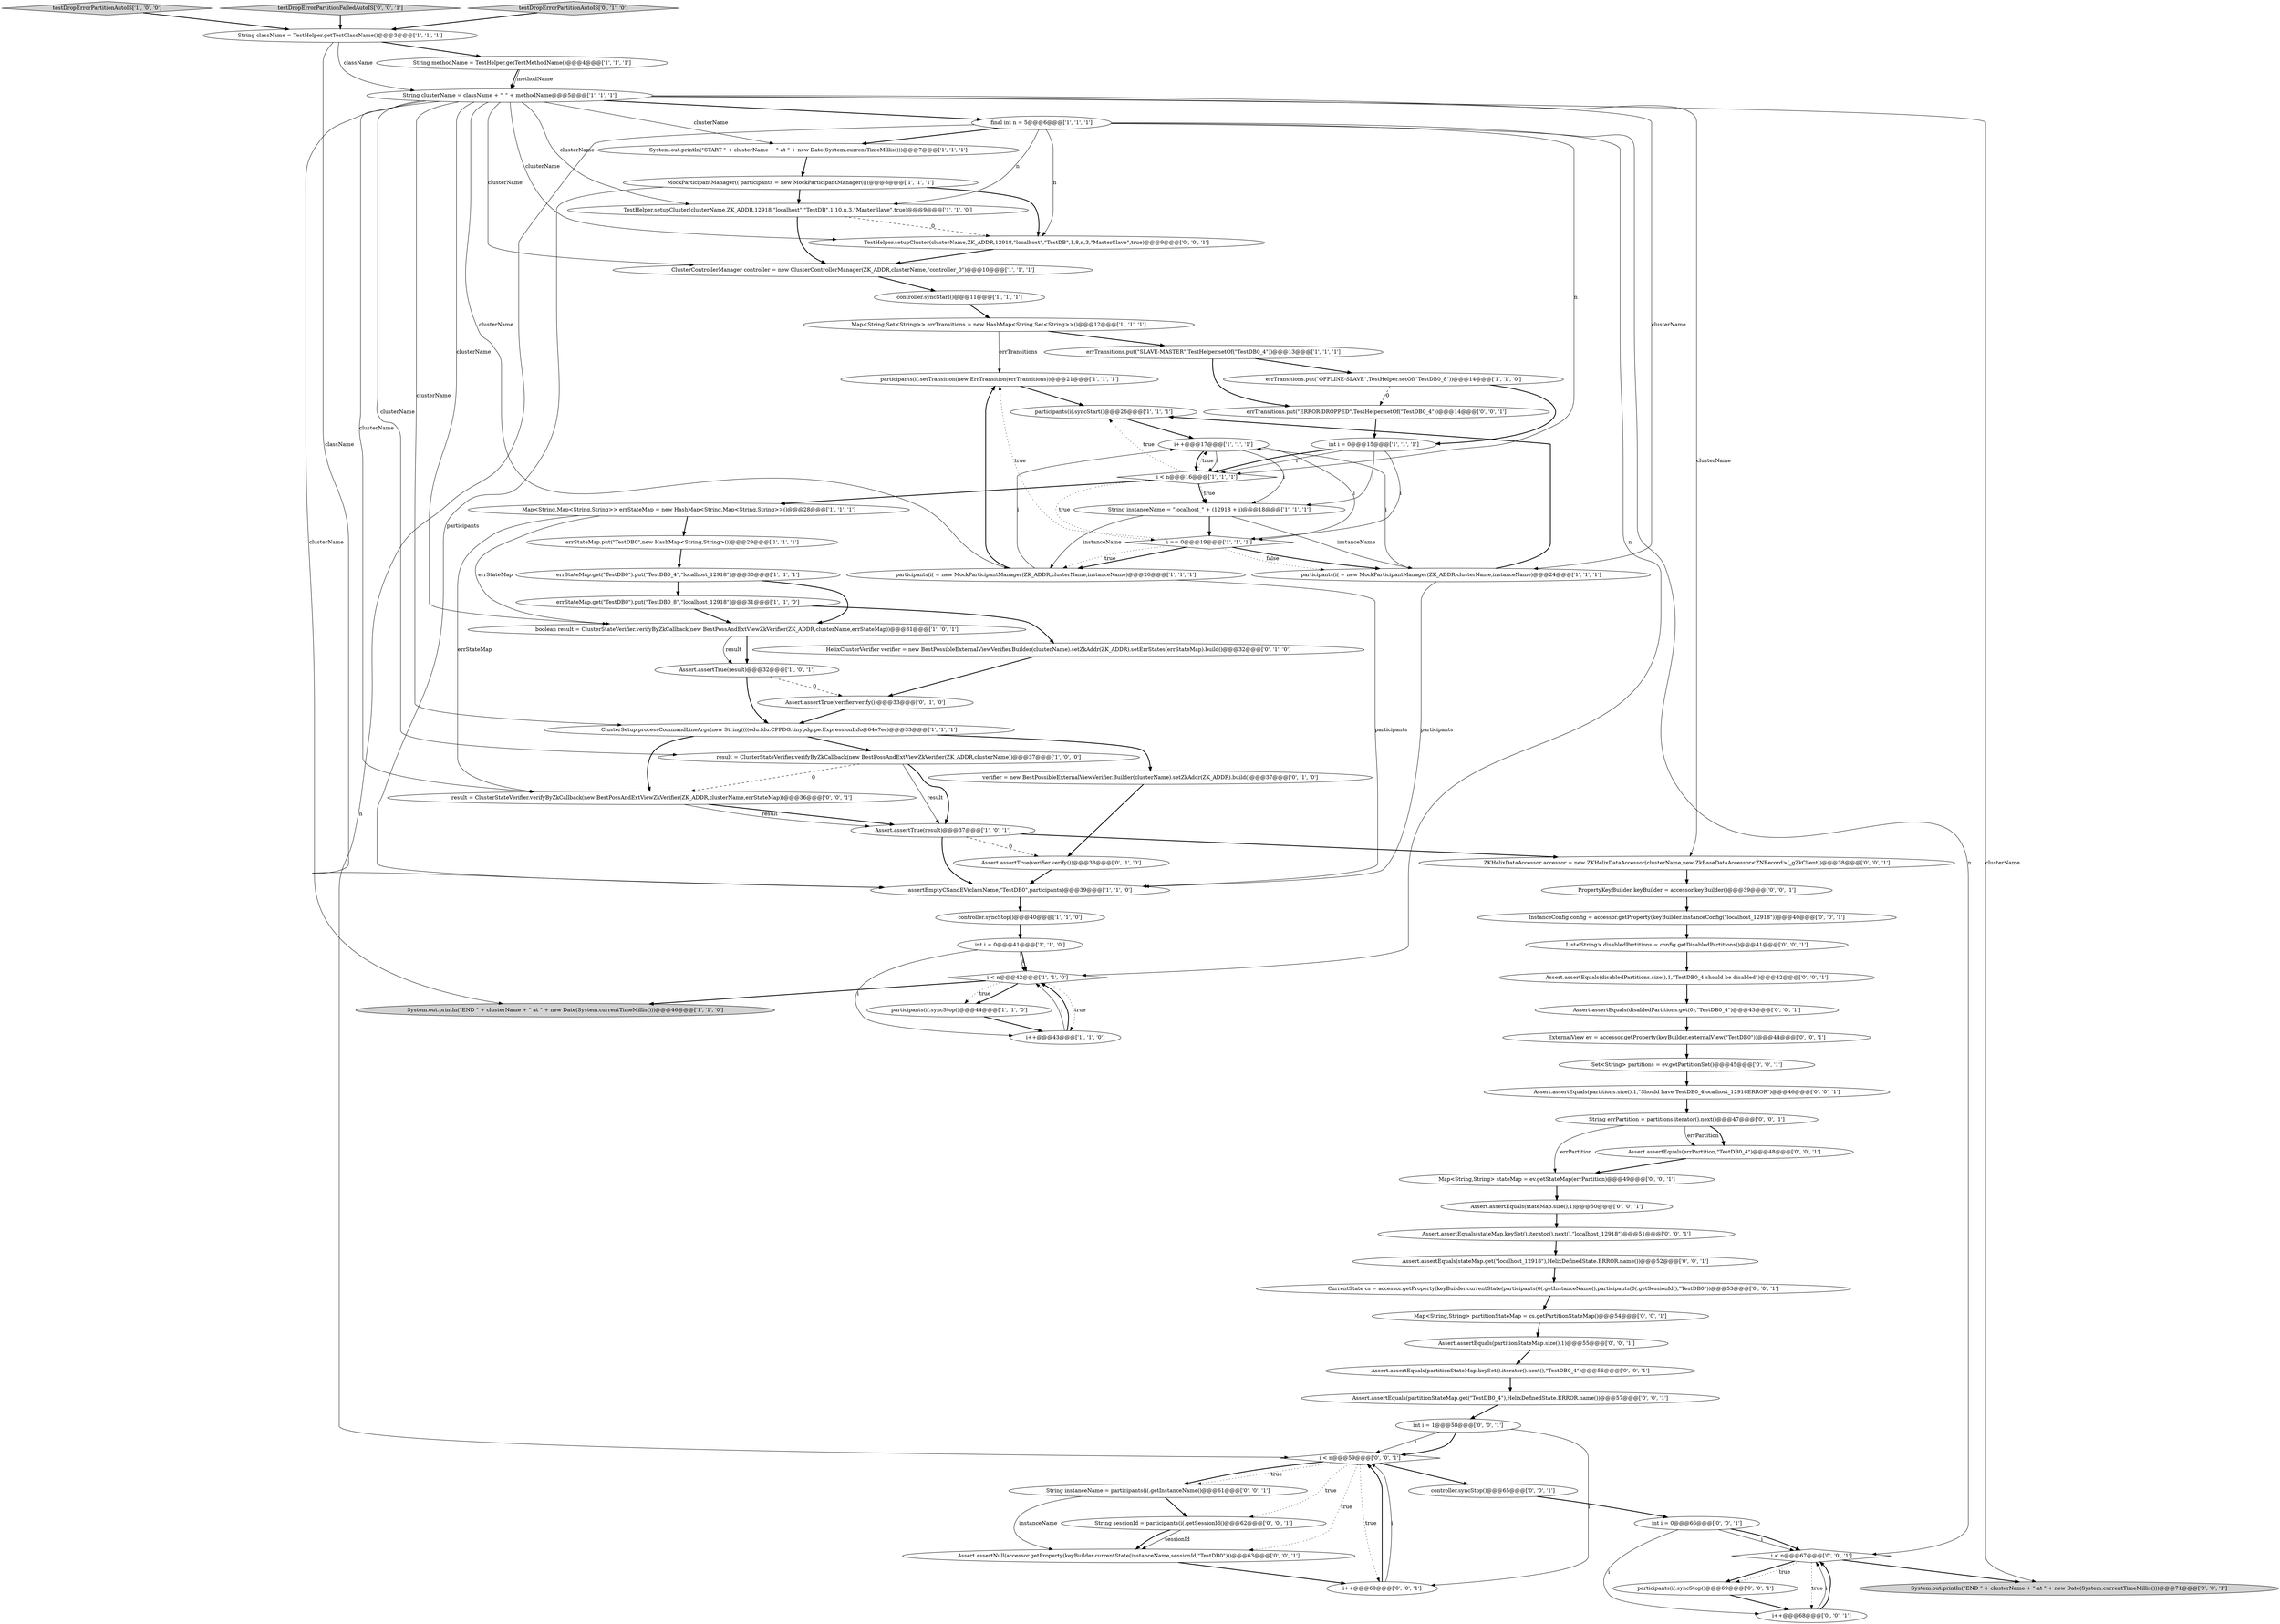digraph {
23 [style = filled, label = "errStateMap.get(\"TestDB0\").put(\"TestDB0_8\",\"localhost_12918\")@@@31@@@['1', '1', '0']", fillcolor = white, shape = ellipse image = "AAA0AAABBB1BBB"];
63 [style = filled, label = "String instanceName = participants(i(.getInstanceName()@@@61@@@['0', '0', '1']", fillcolor = white, shape = ellipse image = "AAA0AAABBB3BBB"];
76 [style = filled, label = "Assert.assertEquals(disabledPartitions.size(),1,\"TestDB0_4 should be disabled\")@@@42@@@['0', '0', '1']", fillcolor = white, shape = ellipse image = "AAA0AAABBB3BBB"];
17 [style = filled, label = "i++@@@17@@@['1', '1', '1']", fillcolor = white, shape = ellipse image = "AAA0AAABBB1BBB"];
0 [style = filled, label = "TestHelper.setupCluster(clusterName,ZK_ADDR,12918,\"localhost\",\"TestDB\",1,10,n,3,\"MasterSlave\",true)@@@9@@@['1', '1', '0']", fillcolor = white, shape = ellipse image = "AAA0AAABBB1BBB"];
28 [style = filled, label = "i == 0@@@19@@@['1', '1', '1']", fillcolor = white, shape = diamond image = "AAA0AAABBB1BBB"];
69 [style = filled, label = "errTransitions.put(\"ERROR-DROPPED\",TestHelper.setOf(\"TestDB0_4\"))@@@14@@@['0', '0', '1']", fillcolor = white, shape = ellipse image = "AAA0AAABBB3BBB"];
22 [style = filled, label = "String clusterName = className + \"_\" + methodName@@@5@@@['1', '1', '1']", fillcolor = white, shape = ellipse image = "AAA0AAABBB1BBB"];
40 [style = filled, label = "Assert.assertTrue(verifier.verify())@@@38@@@['0', '1', '0']", fillcolor = white, shape = ellipse image = "AAA1AAABBB2BBB"];
62 [style = filled, label = "TestHelper.setupCluster(clusterName,ZK_ADDR,12918,\"localhost\",\"TestDB\",1,8,n,3,\"MasterSlave\",true)@@@9@@@['0', '0', '1']", fillcolor = white, shape = ellipse image = "AAA0AAABBB3BBB"];
71 [style = filled, label = "result = ClusterStateVerifier.verifyByZkCallback(new BestPossAndExtViewZkVerifier(ZK_ADDR,clusterName,errStateMap))@@@36@@@['0', '0', '1']", fillcolor = white, shape = ellipse image = "AAA0AAABBB3BBB"];
41 [style = filled, label = "Assert.assertTrue(verifier.verify())@@@33@@@['0', '1', '0']", fillcolor = white, shape = ellipse image = "AAA1AAABBB2BBB"];
30 [style = filled, label = "result = ClusterStateVerifier.verifyByZkCallback(new BestPossAndExtViewZkVerifier(ZK_ADDR,clusterName))@@@37@@@['1', '0', '0']", fillcolor = white, shape = ellipse image = "AAA0AAABBB1BBB"];
13 [style = filled, label = "int i = 0@@@41@@@['1', '1', '0']", fillcolor = white, shape = ellipse image = "AAA0AAABBB1BBB"];
55 [style = filled, label = "List<String> disabledPartitions = config.getDisabledPartitions()@@@41@@@['0', '0', '1']", fillcolor = white, shape = ellipse image = "AAA0AAABBB3BBB"];
33 [style = filled, label = "testDropErrorPartitionAutoIS['1', '0', '0']", fillcolor = lightgray, shape = diamond image = "AAA0AAABBB1BBB"];
60 [style = filled, label = "Assert.assertEquals(stateMap.get(\"localhost_12918\"),HelixDefinedState.ERROR.name())@@@52@@@['0', '0', '1']", fillcolor = white, shape = ellipse image = "AAA0AAABBB3BBB"];
12 [style = filled, label = "controller.syncStop()@@@40@@@['1', '1', '0']", fillcolor = white, shape = ellipse image = "AAA0AAABBB1BBB"];
11 [style = filled, label = "int i = 0@@@15@@@['1', '1', '1']", fillcolor = white, shape = ellipse image = "AAA0AAABBB1BBB"];
45 [style = filled, label = "String sessionId = participants(i(.getSessionId()@@@62@@@['0', '0', '1']", fillcolor = white, shape = ellipse image = "AAA0AAABBB3BBB"];
25 [style = filled, label = "i < n@@@42@@@['1', '1', '0']", fillcolor = white, shape = diamond image = "AAA0AAABBB1BBB"];
47 [style = filled, label = "Assert.assertEquals(stateMap.size(),1)@@@50@@@['0', '0', '1']", fillcolor = white, shape = ellipse image = "AAA0AAABBB3BBB"];
52 [style = filled, label = "Assert.assertEquals(partitionStateMap.get(\"TestDB0_4\"),HelixDefinedState.ERROR.name())@@@57@@@['0', '0', '1']", fillcolor = white, shape = ellipse image = "AAA0AAABBB3BBB"];
35 [style = filled, label = "controller.syncStart()@@@11@@@['1', '1', '1']", fillcolor = white, shape = ellipse image = "AAA0AAABBB1BBB"];
66 [style = filled, label = "ZKHelixDataAccessor accessor = new ZKHelixDataAccessor(clusterName,new ZkBaseDataAccessor<ZNRecord>(_gZkClient))@@@38@@@['0', '0', '1']", fillcolor = white, shape = ellipse image = "AAA0AAABBB3BBB"];
38 [style = filled, label = "HelixClusterVerifier verifier = new BestPossibleExternalViewVerifier.Builder(clusterName).setZkAddr(ZK_ADDR).setErrStates(errStateMap).build()@@@32@@@['0', '1', '0']", fillcolor = white, shape = ellipse image = "AAA0AAABBB2BBB"];
18 [style = filled, label = "String methodName = TestHelper.getTestMethodName()@@@4@@@['1', '1', '1']", fillcolor = white, shape = ellipse image = "AAA0AAABBB1BBB"];
67 [style = filled, label = "Assert.assertNull(accessor.getProperty(keyBuilder.currentState(instanceName,sessionId,\"TestDB0\")))@@@63@@@['0', '0', '1']", fillcolor = white, shape = ellipse image = "AAA0AAABBB3BBB"];
8 [style = filled, label = "participants(i( = new MockParticipantManager(ZK_ADDR,clusterName,instanceName)@@@20@@@['1', '1', '1']", fillcolor = white, shape = ellipse image = "AAA0AAABBB1BBB"];
32 [style = filled, label = "MockParticipantManager(( participants = new MockParticipantManager((((@@@8@@@['1', '1', '1']", fillcolor = white, shape = ellipse image = "AAA0AAABBB1BBB"];
59 [style = filled, label = "int i = 0@@@66@@@['0', '0', '1']", fillcolor = white, shape = ellipse image = "AAA0AAABBB3BBB"];
7 [style = filled, label = "errStateMap.get(\"TestDB0\").put(\"TestDB0_4\",\"localhost_12918\")@@@30@@@['1', '1', '1']", fillcolor = white, shape = ellipse image = "AAA0AAABBB1BBB"];
14 [style = filled, label = "participants(i( = new MockParticipantManager(ZK_ADDR,clusterName,instanceName)@@@24@@@['1', '1', '1']", fillcolor = white, shape = ellipse image = "AAA0AAABBB1BBB"];
21 [style = filled, label = "participants(i(.setTransition(new ErrTransition(errTransitions))@@@21@@@['1', '1', '1']", fillcolor = white, shape = ellipse image = "AAA0AAABBB1BBB"];
4 [style = filled, label = "final int n = 5@@@6@@@['1', '1', '1']", fillcolor = white, shape = ellipse image = "AAA0AAABBB1BBB"];
75 [style = filled, label = "controller.syncStop()@@@65@@@['0', '0', '1']", fillcolor = white, shape = ellipse image = "AAA0AAABBB3BBB"];
53 [style = filled, label = "Map<String,String> partitionStateMap = cs.getPartitionStateMap()@@@54@@@['0', '0', '1']", fillcolor = white, shape = ellipse image = "AAA0AAABBB3BBB"];
27 [style = filled, label = "ClusterSetup.processCommandLineArgs(new String((((edu.fdu.CPPDG.tinypdg.pe.ExpressionInfo@64e7ec)@@@33@@@['1', '1', '1']", fillcolor = white, shape = ellipse image = "AAA0AAABBB1BBB"];
5 [style = filled, label = "i < n@@@16@@@['1', '1', '1']", fillcolor = white, shape = diamond image = "AAA0AAABBB1BBB"];
19 [style = filled, label = "errTransitions.put(\"OFFLINE-SLAVE\",TestHelper.setOf(\"TestDB0_8\"))@@@14@@@['1', '1', '0']", fillcolor = white, shape = ellipse image = "AAA0AAABBB1BBB"];
77 [style = filled, label = "testDropErrorPartitionFailedAutoIS['0', '0', '1']", fillcolor = lightgray, shape = diamond image = "AAA0AAABBB3BBB"];
15 [style = filled, label = "String className = TestHelper.getTestClassName()@@@3@@@['1', '1', '1']", fillcolor = white, shape = ellipse image = "AAA0AAABBB1BBB"];
73 [style = filled, label = "Assert.assertEquals(partitionStateMap.keySet().iterator().next(),\"TestDB0_4\")@@@56@@@['0', '0', '1']", fillcolor = white, shape = ellipse image = "AAA0AAABBB3BBB"];
29 [style = filled, label = "Assert.assertTrue(result)@@@32@@@['1', '0', '1']", fillcolor = white, shape = ellipse image = "AAA0AAABBB1BBB"];
34 [style = filled, label = "String instanceName = \"localhost_\" + (12918 + i)@@@18@@@['1', '1', '1']", fillcolor = white, shape = ellipse image = "AAA0AAABBB1BBB"];
65 [style = filled, label = "String errPartition = partitions.iterator().next()@@@47@@@['0', '0', '1']", fillcolor = white, shape = ellipse image = "AAA0AAABBB3BBB"];
36 [style = filled, label = "Map<String,Set<String>> errTransitions = new HashMap<String,Set<String>>()@@@12@@@['1', '1', '1']", fillcolor = white, shape = ellipse image = "AAA0AAABBB1BBB"];
20 [style = filled, label = "i++@@@43@@@['1', '1', '0']", fillcolor = white, shape = ellipse image = "AAA0AAABBB1BBB"];
39 [style = filled, label = "testDropErrorPartitionAutoIS['0', '1', '0']", fillcolor = lightgray, shape = diamond image = "AAA0AAABBB2BBB"];
9 [style = filled, label = "Map<String,Map<String,String>> errStateMap = new HashMap<String,Map<String,String>>()@@@28@@@['1', '1', '1']", fillcolor = white, shape = ellipse image = "AAA0AAABBB1BBB"];
49 [style = filled, label = "Assert.assertEquals(stateMap.keySet().iterator().next(),\"localhost_12918\")@@@51@@@['0', '0', '1']", fillcolor = white, shape = ellipse image = "AAA0AAABBB3BBB"];
68 [style = filled, label = "Assert.assertEquals(partitions.size(),1,\"Should have TestDB0_4localhost_12918ERROR\")@@@46@@@['0', '0', '1']", fillcolor = white, shape = ellipse image = "AAA0AAABBB3BBB"];
2 [style = filled, label = "Assert.assertTrue(result)@@@37@@@['1', '0', '1']", fillcolor = white, shape = ellipse image = "AAA0AAABBB1BBB"];
72 [style = filled, label = "Set<String> partitions = ev.getPartitionSet()@@@45@@@['0', '0', '1']", fillcolor = white, shape = ellipse image = "AAA0AAABBB3BBB"];
46 [style = filled, label = "Assert.assertEquals(partitionStateMap.size(),1)@@@55@@@['0', '0', '1']", fillcolor = white, shape = ellipse image = "AAA0AAABBB3BBB"];
50 [style = filled, label = "i < n@@@67@@@['0', '0', '1']", fillcolor = white, shape = diamond image = "AAA0AAABBB3BBB"];
74 [style = filled, label = "Assert.assertEquals(errPartition,\"TestDB0_4\")@@@48@@@['0', '0', '1']", fillcolor = white, shape = ellipse image = "AAA0AAABBB3BBB"];
43 [style = filled, label = "InstanceConfig config = accessor.getProperty(keyBuilder.instanceConfig(\"localhost_12918\"))@@@40@@@['0', '0', '1']", fillcolor = white, shape = ellipse image = "AAA0AAABBB3BBB"];
64 [style = filled, label = "participants(i(.syncStop()@@@69@@@['0', '0', '1']", fillcolor = white, shape = ellipse image = "AAA0AAABBB3BBB"];
26 [style = filled, label = "System.out.println(\"START \" + clusterName + \" at \" + new Date(System.currentTimeMillis()))@@@7@@@['1', '1', '1']", fillcolor = white, shape = ellipse image = "AAA0AAABBB1BBB"];
6 [style = filled, label = "participants(i(.syncStart()@@@26@@@['1', '1', '1']", fillcolor = white, shape = ellipse image = "AAA0AAABBB1BBB"];
10 [style = filled, label = "System.out.println(\"END \" + clusterName + \" at \" + new Date(System.currentTimeMillis()))@@@46@@@['1', '1', '0']", fillcolor = lightgray, shape = ellipse image = "AAA0AAABBB1BBB"];
54 [style = filled, label = "System.out.println(\"END \" + clusterName + \" at \" + new Date(System.currentTimeMillis()))@@@71@@@['0', '0', '1']", fillcolor = lightgray, shape = ellipse image = "AAA0AAABBB3BBB"];
16 [style = filled, label = "boolean result = ClusterStateVerifier.verifyByZkCallback(new BestPossAndExtViewZkVerifier(ZK_ADDR,clusterName,errStateMap))@@@31@@@['1', '0', '1']", fillcolor = white, shape = ellipse image = "AAA0AAABBB1BBB"];
44 [style = filled, label = "Assert.assertEquals(disabledPartitions.get(0),\"TestDB0_4\")@@@43@@@['0', '0', '1']", fillcolor = white, shape = ellipse image = "AAA0AAABBB3BBB"];
37 [style = filled, label = "errTransitions.put(\"SLAVE-MASTER\",TestHelper.setOf(\"TestDB0_4\"))@@@13@@@['1', '1', '1']", fillcolor = white, shape = ellipse image = "AAA0AAABBB1BBB"];
58 [style = filled, label = "i < n@@@59@@@['0', '0', '1']", fillcolor = white, shape = diamond image = "AAA0AAABBB3BBB"];
48 [style = filled, label = "CurrentState cs = accessor.getProperty(keyBuilder.currentState(participants(0(.getInstanceName(),participants(0(.getSessionId(),\"TestDB0\"))@@@53@@@['0', '0', '1']", fillcolor = white, shape = ellipse image = "AAA0AAABBB3BBB"];
57 [style = filled, label = "Map<String,String> stateMap = ev.getStateMap(errPartition)@@@49@@@['0', '0', '1']", fillcolor = white, shape = ellipse image = "AAA0AAABBB3BBB"];
51 [style = filled, label = "ExternalView ev = accessor.getProperty(keyBuilder.externalView(\"TestDB0\"))@@@44@@@['0', '0', '1']", fillcolor = white, shape = ellipse image = "AAA0AAABBB3BBB"];
70 [style = filled, label = "PropertyKey.Builder keyBuilder = accessor.keyBuilder()@@@39@@@['0', '0', '1']", fillcolor = white, shape = ellipse image = "AAA0AAABBB3BBB"];
42 [style = filled, label = "verifier = new BestPossibleExternalViewVerifier.Builder(clusterName).setZkAddr(ZK_ADDR).build()@@@37@@@['0', '1', '0']", fillcolor = white, shape = ellipse image = "AAA0AAABBB2BBB"];
1 [style = filled, label = "participants(i(.syncStop()@@@44@@@['1', '1', '0']", fillcolor = white, shape = ellipse image = "AAA0AAABBB1BBB"];
24 [style = filled, label = "ClusterControllerManager controller = new ClusterControllerManager(ZK_ADDR,clusterName,\"controller_0\")@@@10@@@['1', '1', '1']", fillcolor = white, shape = ellipse image = "AAA0AAABBB1BBB"];
31 [style = filled, label = "assertEmptyCSandEV(className,\"TestDB0\",participants)@@@39@@@['1', '1', '0']", fillcolor = white, shape = ellipse image = "AAA0AAABBB1BBB"];
3 [style = filled, label = "errStateMap.put(\"TestDB0\",new HashMap<String,String>())@@@29@@@['1', '1', '1']", fillcolor = white, shape = ellipse image = "AAA0AAABBB1BBB"];
78 [style = filled, label = "i++@@@60@@@['0', '0', '1']", fillcolor = white, shape = ellipse image = "AAA0AAABBB3BBB"];
61 [style = filled, label = "i++@@@68@@@['0', '0', '1']", fillcolor = white, shape = ellipse image = "AAA0AAABBB3BBB"];
56 [style = filled, label = "int i = 1@@@58@@@['0', '0', '1']", fillcolor = white, shape = ellipse image = "AAA0AAABBB3BBB"];
7->23 [style = bold, label=""];
58->67 [style = dotted, label="true"];
58->45 [style = dotted, label="true"];
41->27 [style = bold, label=""];
52->56 [style = bold, label=""];
49->60 [style = bold, label=""];
4->26 [style = bold, label=""];
56->58 [style = bold, label=""];
9->71 [style = solid, label="errStateMap"];
25->10 [style = bold, label=""];
13->25 [style = bold, label=""];
22->16 [style = solid, label="clusterName"];
75->59 [style = bold, label=""];
20->25 [style = solid, label="i"];
23->16 [style = bold, label=""];
38->41 [style = bold, label=""];
17->5 [style = solid, label="i"];
3->7 [style = bold, label=""];
73->52 [style = bold, label=""];
25->1 [style = bold, label=""];
20->25 [style = bold, label=""];
22->24 [style = solid, label="clusterName"];
58->78 [style = dotted, label="true"];
37->19 [style = bold, label=""];
27->30 [style = bold, label=""];
22->26 [style = solid, label="clusterName"];
22->66 [style = solid, label="clusterName"];
2->31 [style = bold, label=""];
23->38 [style = bold, label=""];
22->8 [style = solid, label="clusterName"];
16->29 [style = solid, label="result"];
32->0 [style = bold, label=""];
22->54 [style = solid, label="clusterName"];
8->17 [style = solid, label="i"];
65->74 [style = solid, label="errPartition"];
11->28 [style = solid, label="i"];
34->8 [style = solid, label="instanceName"];
18->22 [style = solid, label="methodName"];
69->11 [style = bold, label=""];
50->54 [style = bold, label=""];
22->0 [style = solid, label="clusterName"];
22->71 [style = solid, label="clusterName"];
24->35 [style = bold, label=""];
65->57 [style = solid, label="errPartition"];
46->73 [style = bold, label=""];
34->28 [style = bold, label=""];
45->67 [style = bold, label=""];
57->47 [style = bold, label=""];
74->57 [style = bold, label=""];
27->71 [style = bold, label=""];
7->16 [style = bold, label=""];
25->20 [style = dotted, label="true"];
28->8 [style = bold, label=""];
58->63 [style = dotted, label="true"];
34->14 [style = solid, label="instanceName"];
19->69 [style = dashed, label="0"];
65->74 [style = bold, label=""];
22->30 [style = solid, label="clusterName"];
4->50 [style = solid, label="n"];
12->13 [style = bold, label=""];
17->28 [style = solid, label="i"];
5->34 [style = dotted, label="true"];
56->58 [style = solid, label="i"];
61->50 [style = solid, label="i"];
19->11 [style = bold, label=""];
42->40 [style = bold, label=""];
26->32 [style = bold, label=""];
35->36 [style = bold, label=""];
14->17 [style = solid, label="i"];
39->15 [style = bold, label=""];
32->31 [style = solid, label="participants"];
37->69 [style = bold, label=""];
14->31 [style = solid, label="participants"];
28->14 [style = bold, label=""];
21->6 [style = bold, label=""];
44->51 [style = bold, label=""];
28->21 [style = dotted, label="true"];
48->53 [style = bold, label=""];
63->67 [style = solid, label="instanceName"];
5->28 [style = dotted, label="true"];
22->14 [style = solid, label="clusterName"];
50->64 [style = bold, label=""];
60->48 [style = bold, label=""];
25->1 [style = dotted, label="true"];
29->27 [style = bold, label=""];
53->46 [style = bold, label=""];
9->16 [style = solid, label="errStateMap"];
4->5 [style = solid, label="n"];
47->49 [style = bold, label=""];
15->22 [style = solid, label="className"];
15->18 [style = bold, label=""];
18->22 [style = bold, label=""];
50->64 [style = dotted, label="true"];
71->2 [style = bold, label=""];
50->61 [style = dotted, label="true"];
66->70 [style = bold, label=""];
4->62 [style = solid, label="n"];
2->40 [style = dashed, label="0"];
58->63 [style = bold, label=""];
59->61 [style = solid, label="i"];
27->42 [style = bold, label=""];
8->31 [style = solid, label="participants"];
22->62 [style = solid, label="clusterName"];
31->12 [style = bold, label=""];
4->25 [style = solid, label="n"];
40->31 [style = bold, label=""];
8->21 [style = bold, label=""];
0->24 [style = bold, label=""];
76->44 [style = bold, label=""];
16->29 [style = bold, label=""];
59->50 [style = solid, label="i"];
11->34 [style = solid, label="i"];
62->24 [style = bold, label=""];
33->15 [style = bold, label=""];
11->5 [style = solid, label="i"];
70->43 [style = bold, label=""];
45->67 [style = solid, label="sessionId"];
63->45 [style = bold, label=""];
78->58 [style = bold, label=""];
28->8 [style = dotted, label="true"];
67->78 [style = bold, label=""];
58->75 [style = bold, label=""];
4->58 [style = solid, label="n"];
30->71 [style = dashed, label="0"];
72->68 [style = bold, label=""];
11->5 [style = bold, label=""];
61->50 [style = bold, label=""];
5->17 [style = dotted, label="true"];
2->66 [style = bold, label=""];
30->2 [style = solid, label="result"];
36->37 [style = bold, label=""];
13->25 [style = solid, label="i"];
22->27 [style = solid, label="clusterName"];
22->10 [style = solid, label="clusterName"];
59->50 [style = bold, label=""];
32->62 [style = bold, label=""];
9->3 [style = bold, label=""];
30->2 [style = bold, label=""];
43->55 [style = bold, label=""];
56->78 [style = solid, label="i"];
5->34 [style = bold, label=""];
6->17 [style = bold, label=""];
28->14 [style = dotted, label="false"];
29->41 [style = dashed, label="0"];
5->9 [style = bold, label=""];
64->61 [style = bold, label=""];
17->34 [style = solid, label="i"];
4->0 [style = solid, label="n"];
78->58 [style = solid, label="i"];
13->20 [style = solid, label="i"];
36->21 [style = solid, label="errTransitions"];
5->6 [style = dotted, label="true"];
68->65 [style = bold, label=""];
55->76 [style = bold, label=""];
22->4 [style = bold, label=""];
14->6 [style = bold, label=""];
0->62 [style = dashed, label="0"];
15->31 [style = solid, label="className"];
1->20 [style = bold, label=""];
17->5 [style = bold, label=""];
71->2 [style = solid, label="result"];
77->15 [style = bold, label=""];
51->72 [style = bold, label=""];
}
